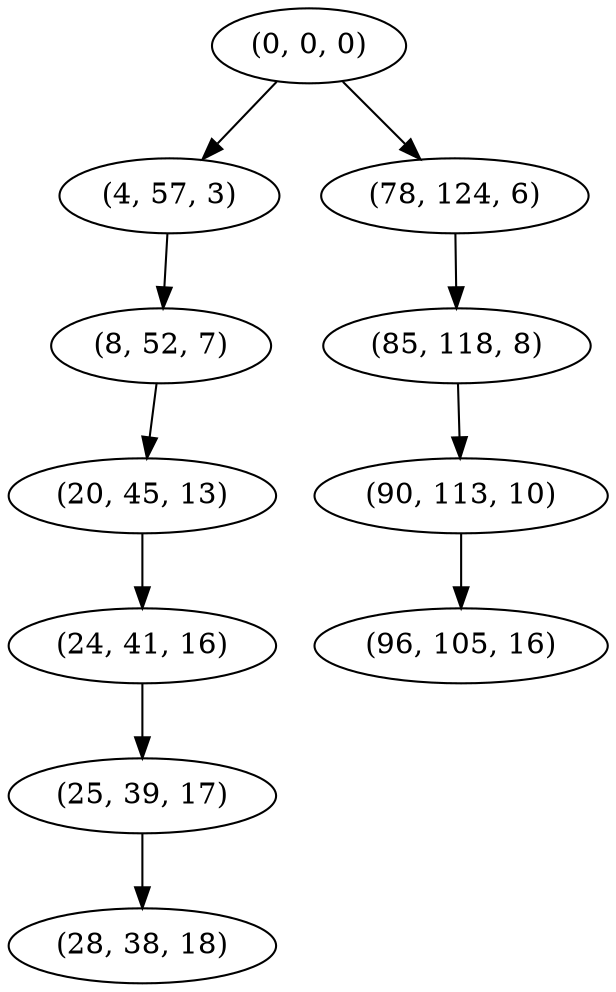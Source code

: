 digraph tree {
    "(0, 0, 0)";
    "(4, 57, 3)";
    "(8, 52, 7)";
    "(20, 45, 13)";
    "(24, 41, 16)";
    "(25, 39, 17)";
    "(28, 38, 18)";
    "(78, 124, 6)";
    "(85, 118, 8)";
    "(90, 113, 10)";
    "(96, 105, 16)";
    "(0, 0, 0)" -> "(4, 57, 3)";
    "(0, 0, 0)" -> "(78, 124, 6)";
    "(4, 57, 3)" -> "(8, 52, 7)";
    "(8, 52, 7)" -> "(20, 45, 13)";
    "(20, 45, 13)" -> "(24, 41, 16)";
    "(24, 41, 16)" -> "(25, 39, 17)";
    "(25, 39, 17)" -> "(28, 38, 18)";
    "(78, 124, 6)" -> "(85, 118, 8)";
    "(85, 118, 8)" -> "(90, 113, 10)";
    "(90, 113, 10)" -> "(96, 105, 16)";
}
